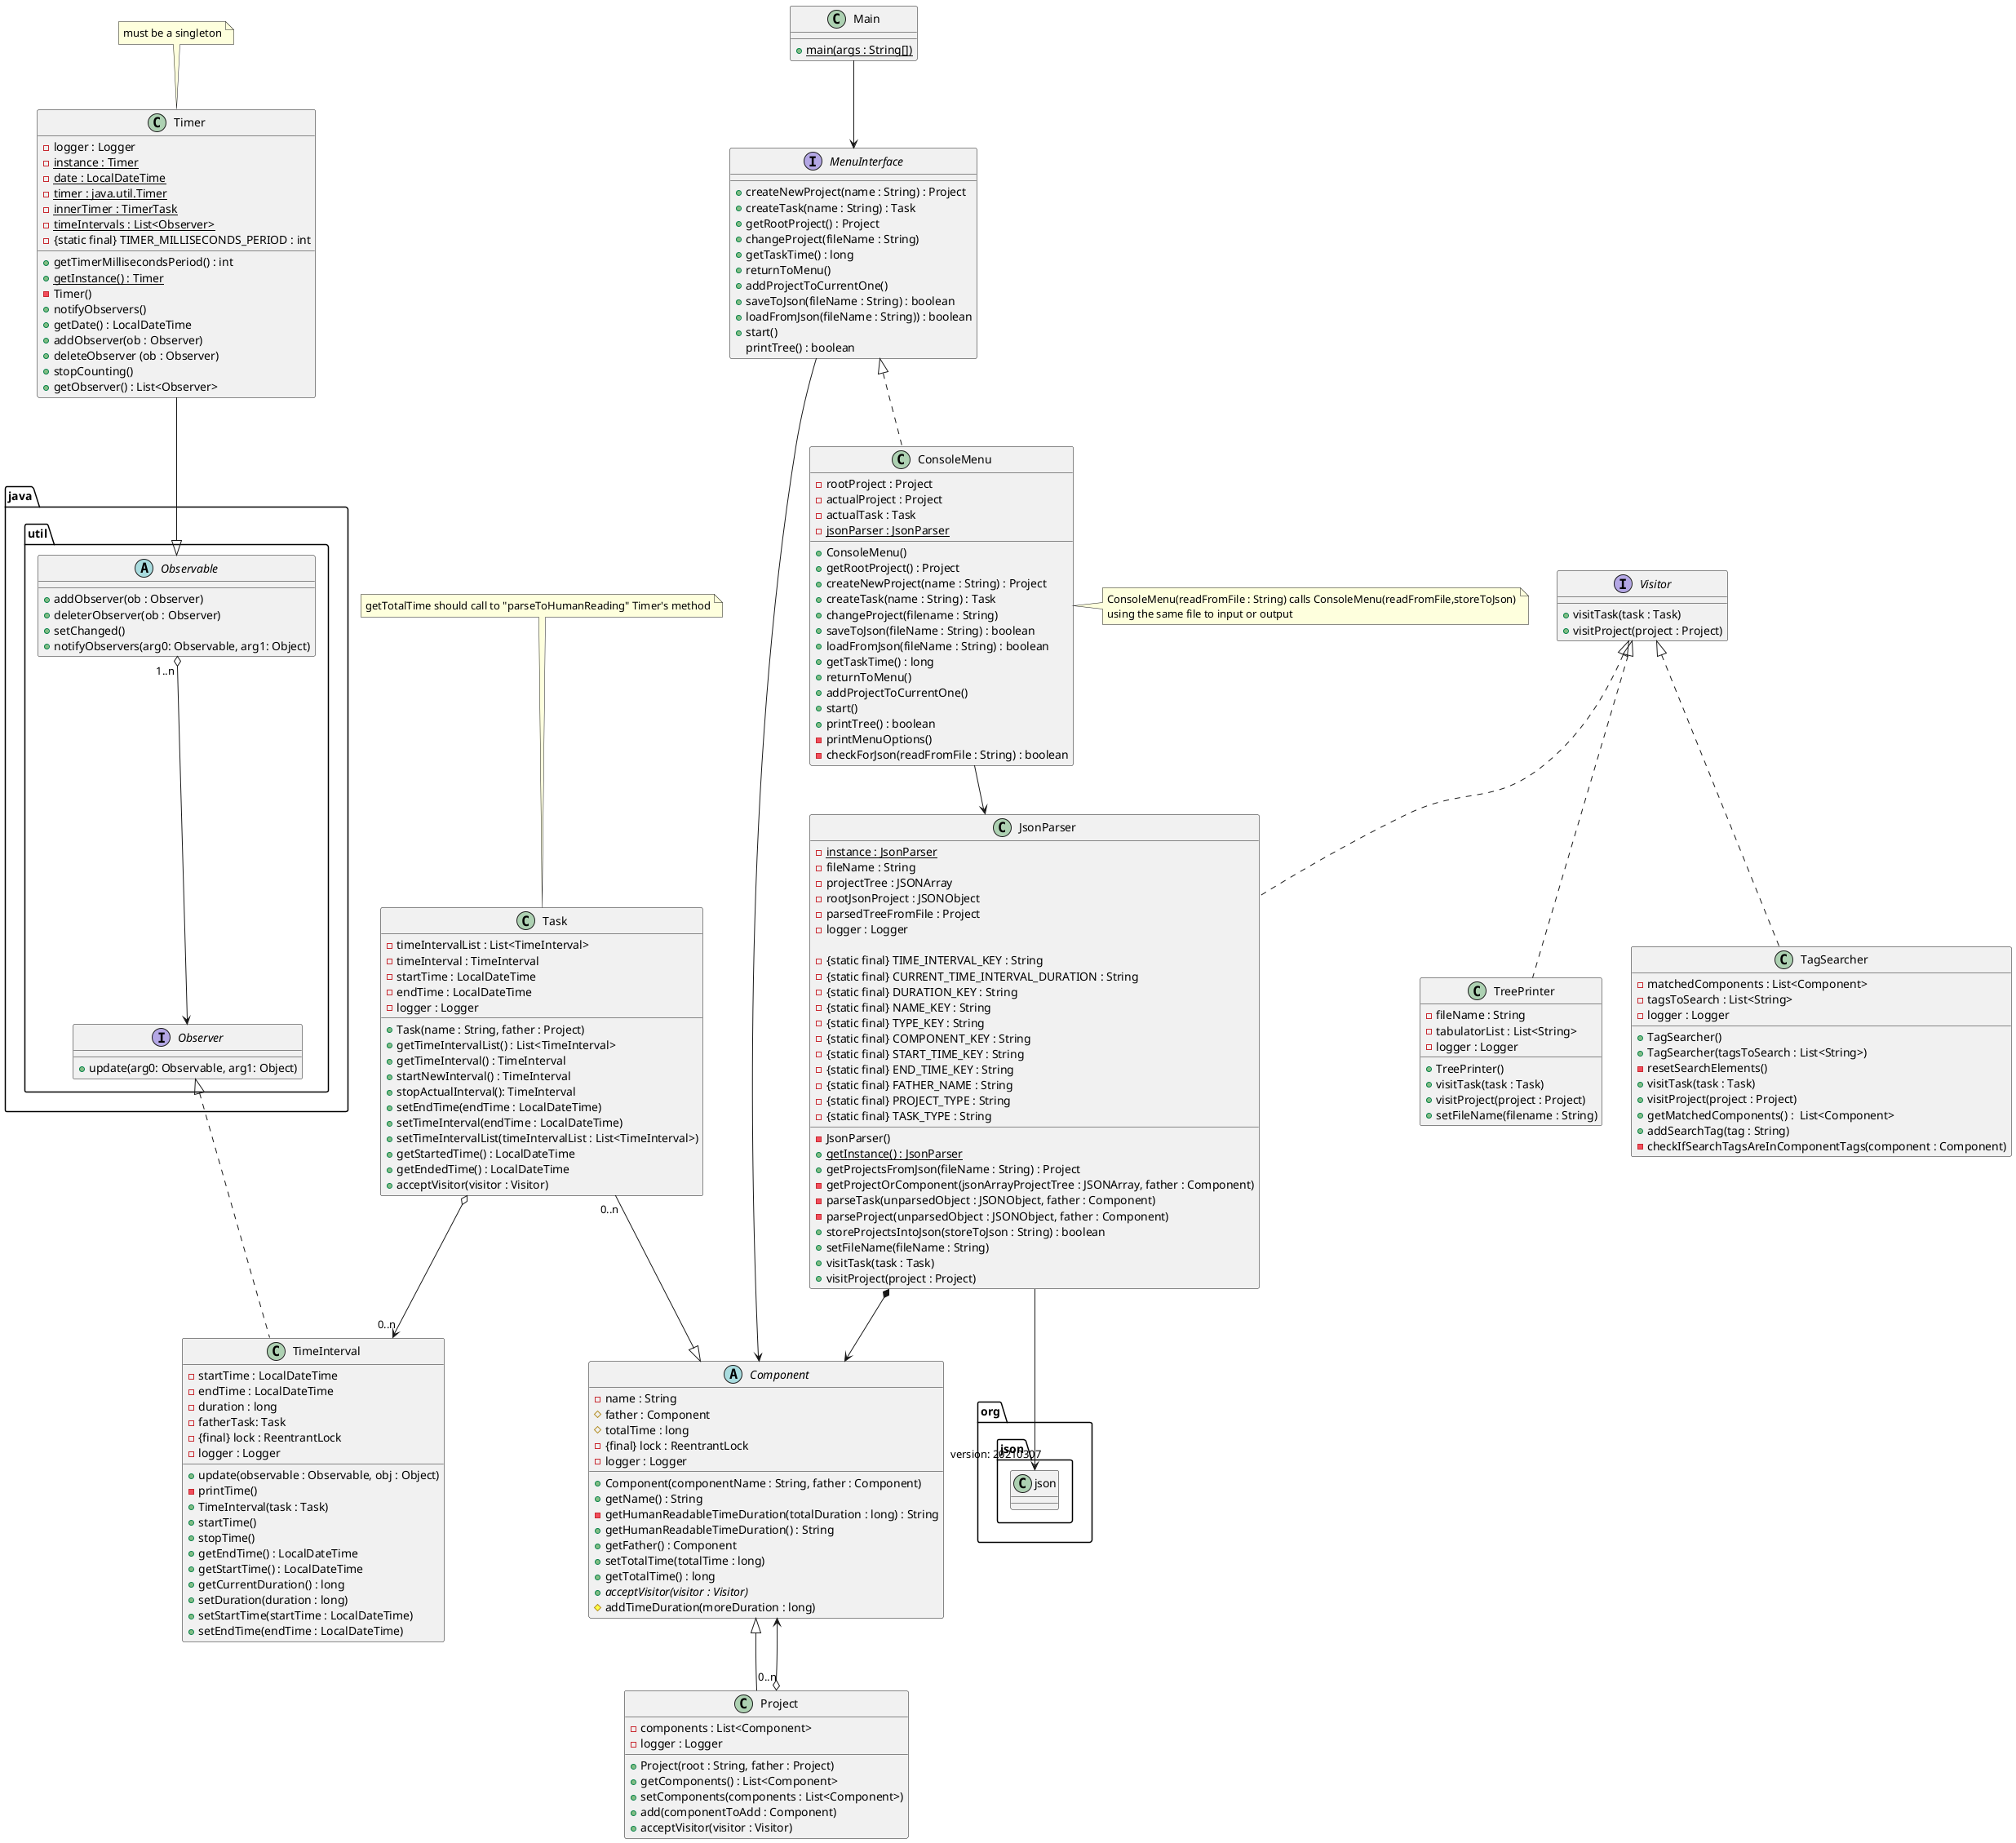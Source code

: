 @startuml
abstract class Component {
    - name : String
    # father : Component
    # totalTime : long
    - {final} lock : ReentrantLock
    - logger : Logger

    + Component(componentName : String, father : Component)
    + getName() : String
    - getHumanReadableTimeDuration(totalDuration : long) : String
    + getHumanReadableTimeDuration() : String
    + getFather() : Component
    + setTotalTime(totalTime : long)
    + getTotalTime() : long
    + {abstract} acceptVisitor(visitor : Visitor)
    # addTimeDuration(moreDuration : long)
}

class TimeInterval implements java.util.Observer {

    - startTime : LocalDateTime
    - endTime : LocalDateTime
    - duration : long
    - fatherTask: Task
    -{final} lock : ReentrantLock
    - logger : Logger

    + update(observable : Observable, obj : Object)
    - printTime()
    + TimeInterval(task : Task)
    + startTime()
    + stopTime()
    + getEndTime() : LocalDateTime
    + getStartTime() : LocalDateTime
    + getCurrentDuration() : long
    + setDuration(duration : long)
    + setStartTime(startTime : LocalDateTime)
    + setEndTime(endTime : LocalDateTime)
}

abstract class java.util.Observable{

    + addObserver(ob : Observer)
    + deleterObserver(ob : Observer)
    + setChanged()
    + notifyObservers(arg0: Observable, arg1: Object)

}

interface java.util.Observer {

    + update(arg0: Observable, arg1: Object)

}

interface Visitor {
    + visitTask(task : Task)
    + visitProject(project : Project)
}


class Project extends Component{

    - components : List<Component>
    - logger : Logger

    + Project(root : String, father : Project)
    + getComponents() : List<Component>
    + setComponents(components : List<Component>)
    + add(componentToAdd : Component)
    + acceptVisitor(visitor : Visitor)


}

class Task {

    - timeIntervalList : List<TimeInterval>
    - timeInterval : TimeInterval
    - startTime : LocalDateTime
    - endTime : LocalDateTime
    - logger : Logger

    + Task(name : String, father : Project)
    + getTimeIntervalList() : List<TimeInterval>
    + getTimeInterval() : TimeInterval
    + startNewInterval() : TimeInterval
    + stopActualInterval(): TimeInterval
    + setEndTime(endTime : LocalDateTime)
    + setTimeInterval(endTime : LocalDateTime)
    + setTimeIntervalList(timeIntervalList : List<TimeInterval>)
    + getStartedTime() : LocalDateTime
    + getEndedTime() : LocalDateTime
    + acceptVisitor(visitor : Visitor)

}



class Timer {
    - logger : Logger
    - {static} instance : Timer
    - {static} date : LocalDateTime
    - {static} timer : java.util.Timer
    - {static} innerTimer : TimerTask
    - {static} timeIntervals : List<Observer>
    - {static final} TIMER_MILLISECONDS_PERIOD : int

    + getTimerMillisecondsPeriod() : int
    + {static} getInstance() : Timer
    - Timer()
    + notifyObservers()
    + getDate() : LocalDateTime
    + addObserver(ob : Observer)
    + deleteObserver (ob : Observer)
    + stopCounting()
    + getObserver() : List<Observer>

}

class JsonParser implements Visitor{
    - {static} instance : JsonParser
    - fileName : String
    - projectTree : JSONArray
    - rootJsonProject : JSONObject
    - parsedTreeFromFile : Project
    - logger : Logger

    - {static final} TIME_INTERVAL_KEY : String
    - {static final} CURRENT_TIME_INTERVAL_DURATION : String
    - {static final} DURATION_KEY : String
    - {static final} NAME_KEY : String
    - {static final} TYPE_KEY : String
    - {static final} COMPONENT_KEY : String
    - {static final} START_TIME_KEY : String
    - {static final} END_TIME_KEY : String
    - {static final} FATHER_NAME : String
    - {static final} PROJECT_TYPE : String
    - {static final} TASK_TYPE : String

    - JsonParser()
    + {static} getInstance() : JsonParser
    + getProjectsFromJson(fileName : String) : Project
    - getProjectOrComponent(jsonArrayProjectTree : JSONArray, father : Component)
    - parseTask(unparsedObject : JSONObject, father : Component)
    - parseProject(unparsedObject : JSONObject, father : Component)
    + storeProjectsIntoJson(storeToJson : String) : boolean
    + setFileName(fileName : String)
    + visitTask(task : Task)
    + visitProject(project : Project)
}

class TreePrinter implements Visitor{
    - fileName : String
    - tabulatorList : List<String>
    - logger : Logger

    + TreePrinter()
    + visitTask(task : Task)
    + visitProject(project : Project)
    + setFileName(filename : String)
}

class TagSearcher implements Visitor
{
    - matchedComponents : List<Component>
    - tagsToSearch : List<String>
    - logger : Logger

    + TagSearcher()
    + TagSearcher(tagsToSearch : List<String>)
    - resetSearchElements()
    + visitTask(task : Task)
    + visitProject(project : Project)
    + getMatchedComponents() :  List<Component>
    + addSearchTag(tag : String)
    - checkIfSearchTagsAreInComponentTags(component : Component)
}

class Main {
    + {static} main(args : String[])
}

interface MenuInterface {
    + createNewProject(name : String) : Project
    + createTask(name : String) : Task
    + getRootProject() : Project
    + changeProject(fileName : String)
    + getTaskTime() : long
    + returnToMenu()
    + addProjectToCurrentOne()
    + saveToJson(fileName : String) : boolean
    + loadFromJson(fileName : String)) : boolean
    + start()
    printTree() : boolean
}


class ConsoleMenu implements MenuInterface {

    - rootProject : Project
    - actualProject : Project
    - actualTask : Task
    - {static} jsonParser : JsonParser

    + ConsoleMenu()
    + getRootProject() : Project
    + createNewProject(name : String) : Project
    + createTask(name : String) : Task
    + changeProject(filename : String)
    + saveToJson(fileName : String) : boolean
    + loadFromJson(fileName : String) : boolean
    + getTaskTime() : long
    + returnToMenu()
    + addProjectToCurrentOne()
    + start()
    + printTree() : boolean
    - printMenuOptions()
    - checkForJson(readFromFile : String) : boolean
}

note top of Task {
    getTotalTime should call to "parseToHumanReading" Timer's method
}

note top of Timer {
    must be a singleton
}

note right of ConsoleMenu {
    ConsoleMenu(readFromFile : String) calls ConsoleMenu(readFromFile,storeToJson)
    using the same file to input or output
}

Main --> MenuInterface
ConsoleMenu --> JsonParser
JsonParser --> "version: 20210307" org.json.json
JsonParser *--> Component
Project "0..n" o--> Component
MenuInterface --> Component
Task o--> "0..n" TimeInterval
Task "0..n" --|> Component
java.util.Observable "1..n " o--> java.util.Observer
Timer --|> java.util.Observable

@enduml